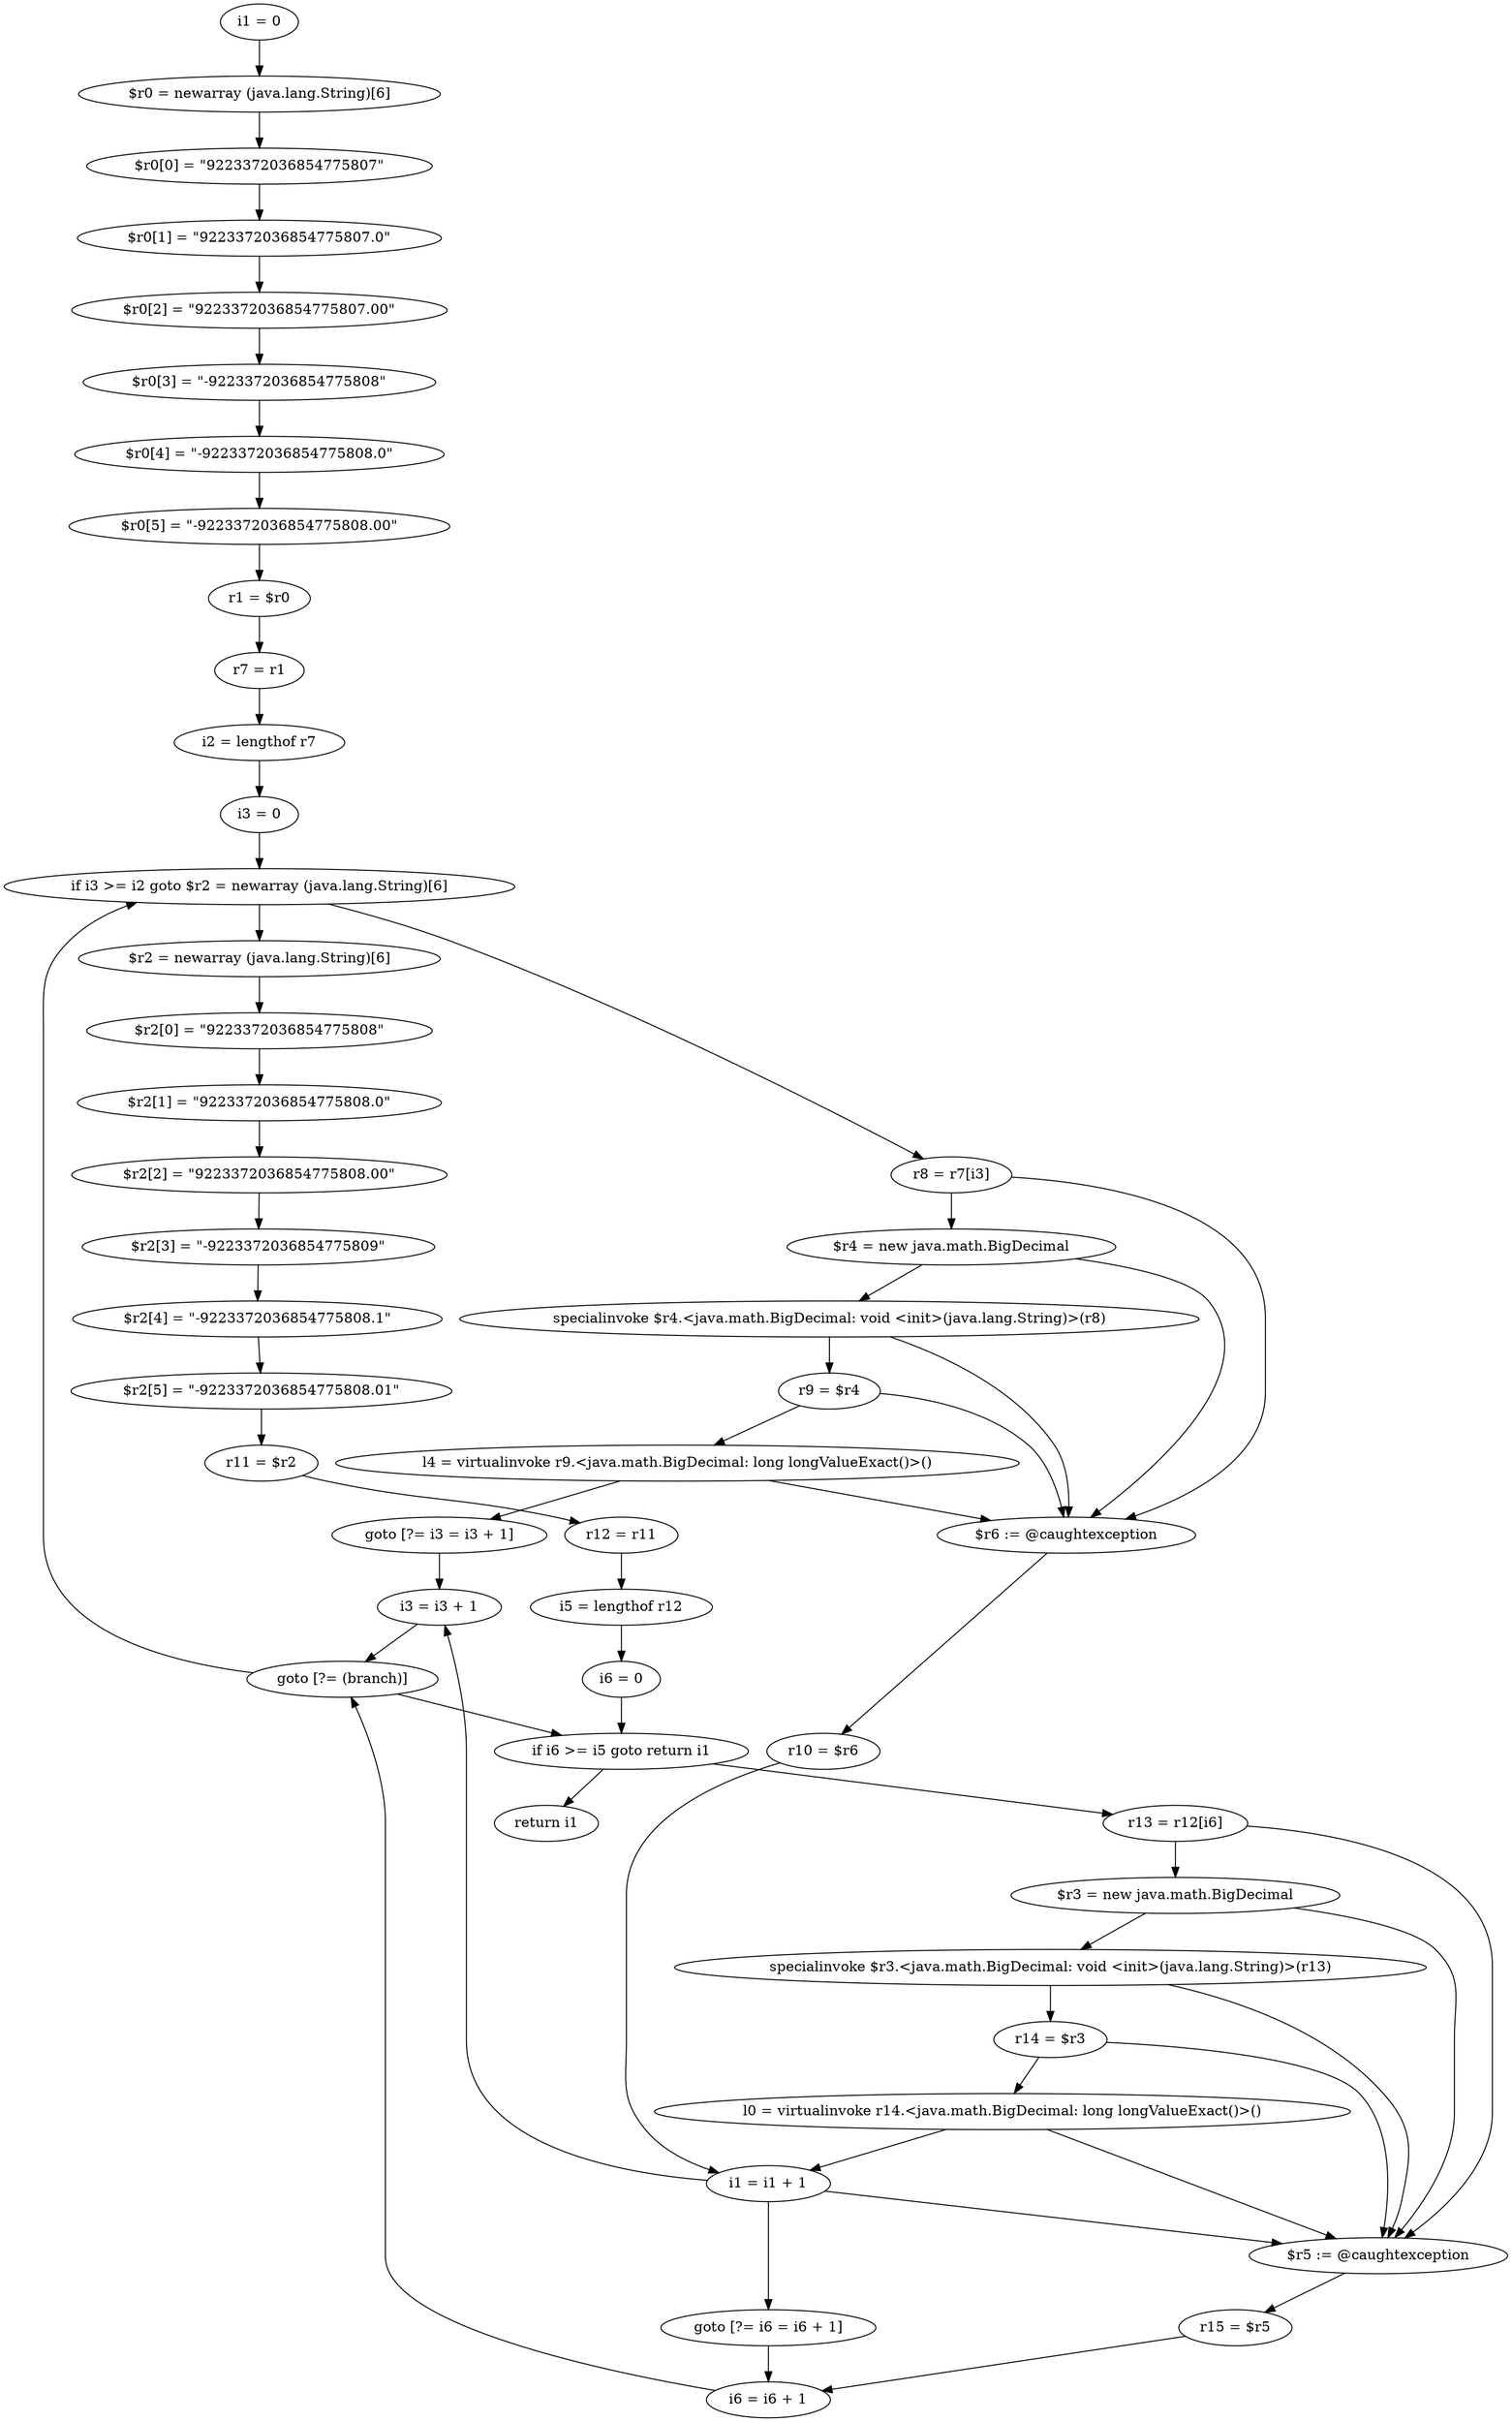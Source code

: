 digraph "unitGraph" {
    "i1 = 0"
    "$r0 = newarray (java.lang.String)[6]"
    "$r0[0] = \"9223372036854775807\""
    "$r0[1] = \"9223372036854775807.0\""
    "$r0[2] = \"9223372036854775807.00\""
    "$r0[3] = \"-9223372036854775808\""
    "$r0[4] = \"-9223372036854775808.0\""
    "$r0[5] = \"-9223372036854775808.00\""
    "r1 = $r0"
    "r7 = r1"
    "i2 = lengthof r7"
    "i3 = 0"
    "if i3 >= i2 goto $r2 = newarray (java.lang.String)[6]"
    "r8 = r7[i3]"
    "$r4 = new java.math.BigDecimal"
    "specialinvoke $r4.<java.math.BigDecimal: void <init>(java.lang.String)>(r8)"
    "r9 = $r4"
    "l4 = virtualinvoke r9.<java.math.BigDecimal: long longValueExact()>()"
    "goto [?= i3 = i3 + 1]"
    "$r6 := @caughtexception"
    "r10 = $r6"
    "i1 = i1 + 1"
    "i3 = i3 + 1"
    "goto [?= (branch)]"
    "$r2 = newarray (java.lang.String)[6]"
    "$r2[0] = \"9223372036854775808\""
    "$r2[1] = \"9223372036854775808.0\""
    "$r2[2] = \"9223372036854775808.00\""
    "$r2[3] = \"-9223372036854775809\""
    "$r2[4] = \"-9223372036854775808.1\""
    "$r2[5] = \"-9223372036854775808.01\""
    "r11 = $r2"
    "r12 = r11"
    "i5 = lengthof r12"
    "i6 = 0"
    "if i6 >= i5 goto return i1"
    "r13 = r12[i6]"
    "$r3 = new java.math.BigDecimal"
    "specialinvoke $r3.<java.math.BigDecimal: void <init>(java.lang.String)>(r13)"
    "r14 = $r3"
    "l0 = virtualinvoke r14.<java.math.BigDecimal: long longValueExact()>()"
    "goto [?= i6 = i6 + 1]"
    "$r5 := @caughtexception"
    "r15 = $r5"
    "i6 = i6 + 1"
    "return i1"
    "i1 = 0"->"$r0 = newarray (java.lang.String)[6]";
    "$r0 = newarray (java.lang.String)[6]"->"$r0[0] = \"9223372036854775807\"";
    "$r0[0] = \"9223372036854775807\""->"$r0[1] = \"9223372036854775807.0\"";
    "$r0[1] = \"9223372036854775807.0\""->"$r0[2] = \"9223372036854775807.00\"";
    "$r0[2] = \"9223372036854775807.00\""->"$r0[3] = \"-9223372036854775808\"";
    "$r0[3] = \"-9223372036854775808\""->"$r0[4] = \"-9223372036854775808.0\"";
    "$r0[4] = \"-9223372036854775808.0\""->"$r0[5] = \"-9223372036854775808.00\"";
    "$r0[5] = \"-9223372036854775808.00\""->"r1 = $r0";
    "r1 = $r0"->"r7 = r1";
    "r7 = r1"->"i2 = lengthof r7";
    "i2 = lengthof r7"->"i3 = 0";
    "i3 = 0"->"if i3 >= i2 goto $r2 = newarray (java.lang.String)[6]";
    "if i3 >= i2 goto $r2 = newarray (java.lang.String)[6]"->"r8 = r7[i3]";
    "if i3 >= i2 goto $r2 = newarray (java.lang.String)[6]"->"$r2 = newarray (java.lang.String)[6]";
    "r8 = r7[i3]"->"$r4 = new java.math.BigDecimal";
    "r8 = r7[i3]"->"$r6 := @caughtexception";
    "$r4 = new java.math.BigDecimal"->"specialinvoke $r4.<java.math.BigDecimal: void <init>(java.lang.String)>(r8)";
    "$r4 = new java.math.BigDecimal"->"$r6 := @caughtexception";
    "specialinvoke $r4.<java.math.BigDecimal: void <init>(java.lang.String)>(r8)"->"r9 = $r4";
    "specialinvoke $r4.<java.math.BigDecimal: void <init>(java.lang.String)>(r8)"->"$r6 := @caughtexception";
    "r9 = $r4"->"l4 = virtualinvoke r9.<java.math.BigDecimal: long longValueExact()>()";
    "r9 = $r4"->"$r6 := @caughtexception";
    "l4 = virtualinvoke r9.<java.math.BigDecimal: long longValueExact()>()"->"goto [?= i3 = i3 + 1]";
    "l4 = virtualinvoke r9.<java.math.BigDecimal: long longValueExact()>()"->"$r6 := @caughtexception";
    "goto [?= i3 = i3 + 1]"->"i3 = i3 + 1";
    "$r6 := @caughtexception"->"r10 = $r6";
    "r10 = $r6"->"i1 = i1 + 1";
    "i1 = i1 + 1"->"i3 = i3 + 1";
    "i3 = i3 + 1"->"goto [?= (branch)]";
    "goto [?= (branch)]"->"if i3 >= i2 goto $r2 = newarray (java.lang.String)[6]";
    "$r2 = newarray (java.lang.String)[6]"->"$r2[0] = \"9223372036854775808\"";
    "$r2[0] = \"9223372036854775808\""->"$r2[1] = \"9223372036854775808.0\"";
    "$r2[1] = \"9223372036854775808.0\""->"$r2[2] = \"9223372036854775808.00\"";
    "$r2[2] = \"9223372036854775808.00\""->"$r2[3] = \"-9223372036854775809\"";
    "$r2[3] = \"-9223372036854775809\""->"$r2[4] = \"-9223372036854775808.1\"";
    "$r2[4] = \"-9223372036854775808.1\""->"$r2[5] = \"-9223372036854775808.01\"";
    "$r2[5] = \"-9223372036854775808.01\""->"r11 = $r2";
    "r11 = $r2"->"r12 = r11";
    "r12 = r11"->"i5 = lengthof r12";
    "i5 = lengthof r12"->"i6 = 0";
    "i6 = 0"->"if i6 >= i5 goto return i1";
    "if i6 >= i5 goto return i1"->"r13 = r12[i6]";
    "if i6 >= i5 goto return i1"->"return i1";
    "r13 = r12[i6]"->"$r3 = new java.math.BigDecimal";
    "r13 = r12[i6]"->"$r5 := @caughtexception";
    "$r3 = new java.math.BigDecimal"->"specialinvoke $r3.<java.math.BigDecimal: void <init>(java.lang.String)>(r13)";
    "$r3 = new java.math.BigDecimal"->"$r5 := @caughtexception";
    "specialinvoke $r3.<java.math.BigDecimal: void <init>(java.lang.String)>(r13)"->"r14 = $r3";
    "specialinvoke $r3.<java.math.BigDecimal: void <init>(java.lang.String)>(r13)"->"$r5 := @caughtexception";
    "r14 = $r3"->"l0 = virtualinvoke r14.<java.math.BigDecimal: long longValueExact()>()";
    "r14 = $r3"->"$r5 := @caughtexception";
    "l0 = virtualinvoke r14.<java.math.BigDecimal: long longValueExact()>()"->"i1 = i1 + 1";
    "l0 = virtualinvoke r14.<java.math.BigDecimal: long longValueExact()>()"->"$r5 := @caughtexception";
    "i1 = i1 + 1"->"goto [?= i6 = i6 + 1]";
    "i1 = i1 + 1"->"$r5 := @caughtexception";
    "goto [?= i6 = i6 + 1]"->"i6 = i6 + 1";
    "$r5 := @caughtexception"->"r15 = $r5";
    "r15 = $r5"->"i6 = i6 + 1";
    "i6 = i6 + 1"->"goto [?= (branch)]";
    "goto [?= (branch)]"->"if i6 >= i5 goto return i1";
}
